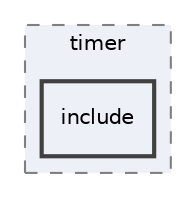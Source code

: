 digraph "libraries/timer/include"
{
 // LATEX_PDF_SIZE
  edge [fontname="Helvetica",fontsize="10",labelfontname="Helvetica",labelfontsize="10"];
  node [fontname="Helvetica",fontsize="10",shape=record];
  compound=true
  subgraph clusterdir_17f99980f100a0916ba452a2d9d52208 {
    graph [ bgcolor="#edf0f7", pencolor="grey50", style="filled,dashed,", label="timer", fontname="Helvetica", fontsize="10", URL="dir_17f99980f100a0916ba452a2d9d52208.html"]
  dir_c8ba0f86c576955e988e9a73e1bb8100 [shape=box, label="include", style="filled,bold,", fillcolor="#edf0f7", color="grey25", URL="dir_c8ba0f86c576955e988e9a73e1bb8100.html"];
  }
}

